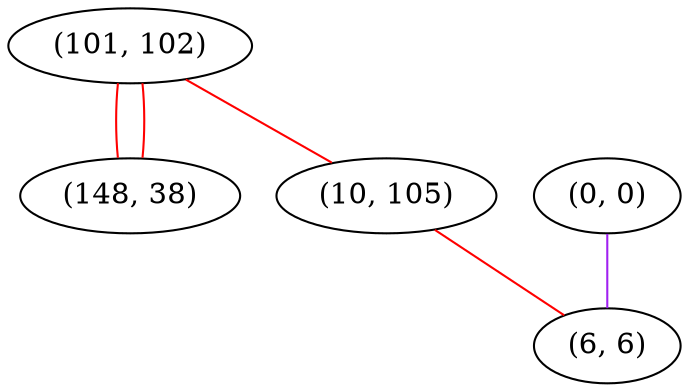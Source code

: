 graph "" {
"(101, 102)";
"(0, 0)";
"(148, 38)";
"(10, 105)";
"(6, 6)";
"(101, 102)" -- "(148, 38)"  [color=red, key=0, weight=1];
"(101, 102)" -- "(148, 38)"  [color=red, key=1, weight=1];
"(101, 102)" -- "(10, 105)"  [color=red, key=0, weight=1];
"(0, 0)" -- "(6, 6)"  [color=purple, key=0, weight=4];
"(10, 105)" -- "(6, 6)"  [color=red, key=0, weight=1];
}
